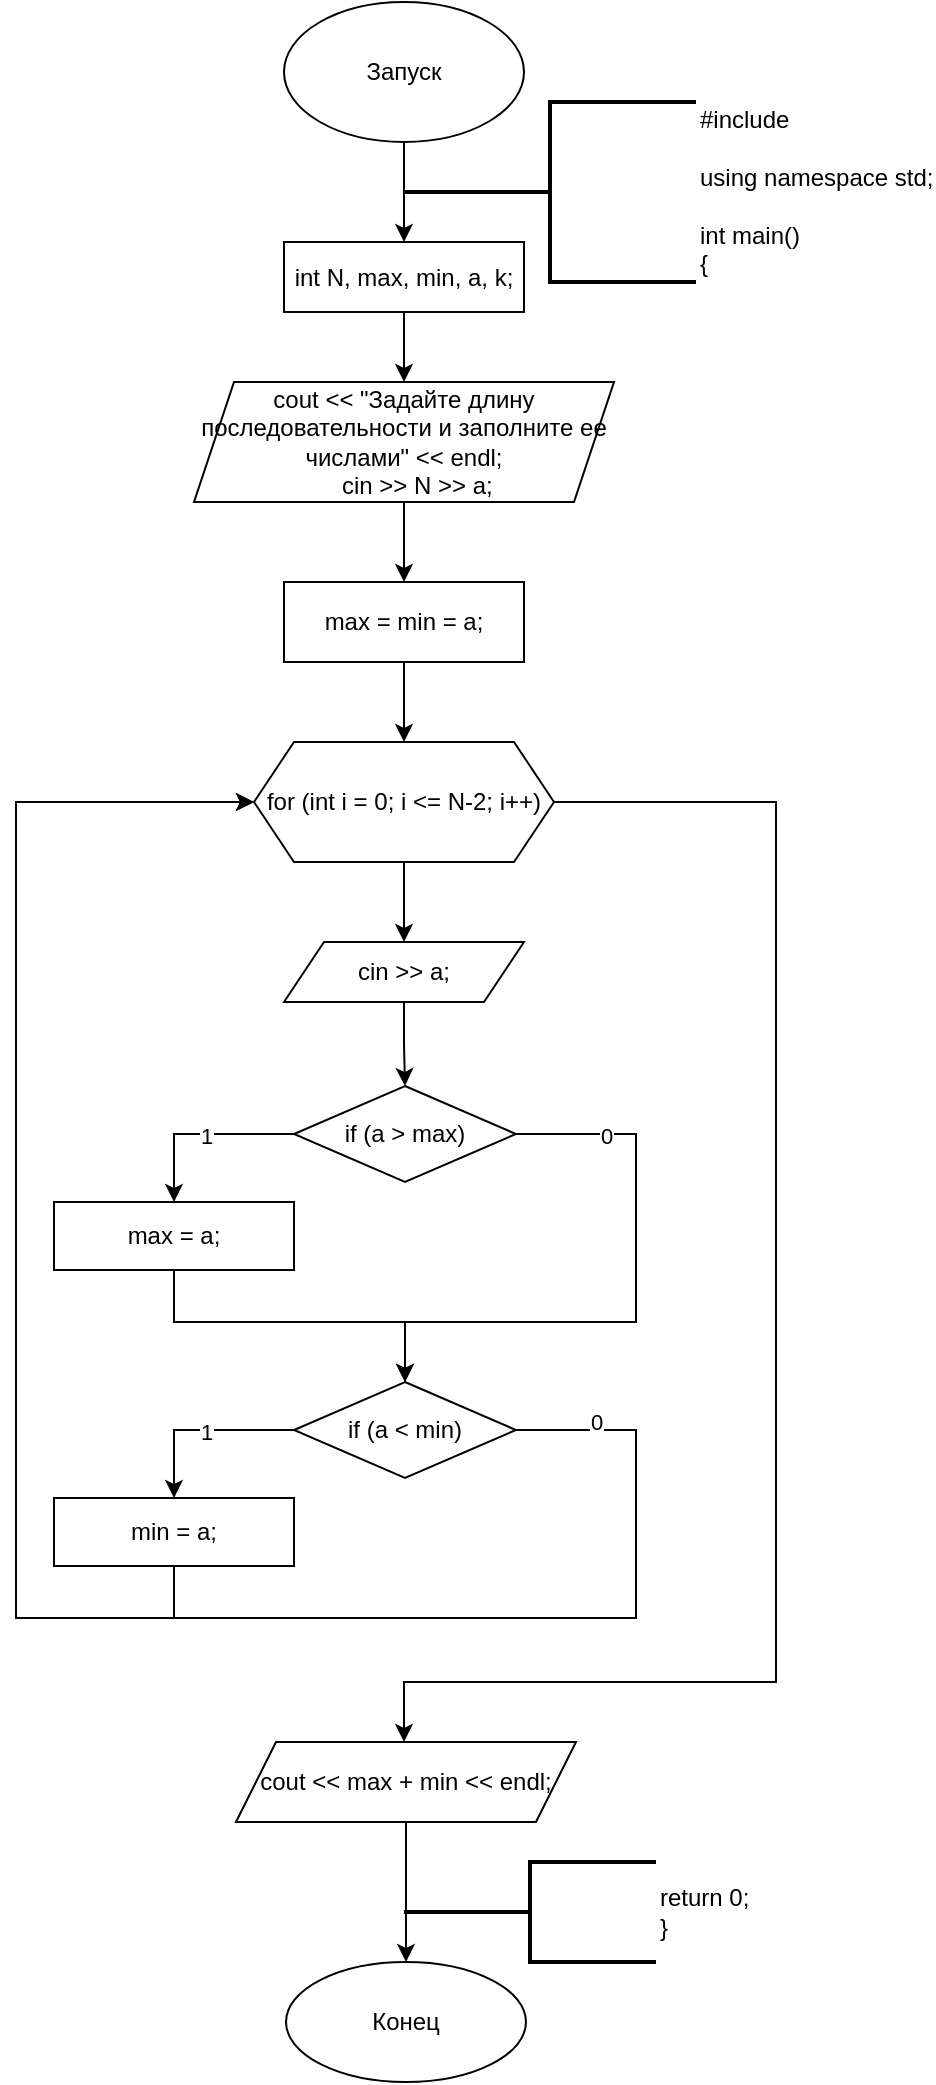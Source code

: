 <mxfile version="16.0.0" type="device"><diagram id="C5RBs43oDa-KdzZeNtuy" name="Page-1"><mxGraphModel dx="1061" dy="615" grid="1" gridSize="10" guides="1" tooltips="1" connect="1" arrows="1" fold="1" page="1" pageScale="1" pageWidth="827" pageHeight="1169" math="0" shadow="0"><root><mxCell id="WIyWlLk6GJQsqaUBKTNV-0"/><mxCell id="WIyWlLk6GJQsqaUBKTNV-1" parent="WIyWlLk6GJQsqaUBKTNV-0"/><mxCell id="OoZ20OrOg8VZuGHtvFxR-2" value="" style="edgeStyle=orthogonalEdgeStyle;rounded=0;orthogonalLoop=1;jettySize=auto;html=1;" edge="1" parent="WIyWlLk6GJQsqaUBKTNV-1" source="OoZ20OrOg8VZuGHtvFxR-0" target="OoZ20OrOg8VZuGHtvFxR-1"><mxGeometry relative="1" as="geometry"/></mxCell><mxCell id="OoZ20OrOg8VZuGHtvFxR-0" value="Запуск" style="ellipse;whiteSpace=wrap;html=1;" vertex="1" parent="WIyWlLk6GJQsqaUBKTNV-1"><mxGeometry x="354" y="10" width="120" height="70" as="geometry"/></mxCell><mxCell id="OoZ20OrOg8VZuGHtvFxR-4" value="" style="edgeStyle=orthogonalEdgeStyle;rounded=0;orthogonalLoop=1;jettySize=auto;html=1;" edge="1" parent="WIyWlLk6GJQsqaUBKTNV-1" source="OoZ20OrOg8VZuGHtvFxR-1" target="OoZ20OrOg8VZuGHtvFxR-3"><mxGeometry relative="1" as="geometry"/></mxCell><mxCell id="OoZ20OrOg8VZuGHtvFxR-1" value="int N, max, min, a, k;" style="whiteSpace=wrap;html=1;" vertex="1" parent="WIyWlLk6GJQsqaUBKTNV-1"><mxGeometry x="354" y="130" width="120" height="35" as="geometry"/></mxCell><mxCell id="OoZ20OrOg8VZuGHtvFxR-6" value="" style="edgeStyle=orthogonalEdgeStyle;rounded=0;orthogonalLoop=1;jettySize=auto;html=1;" edge="1" parent="WIyWlLk6GJQsqaUBKTNV-1" source="OoZ20OrOg8VZuGHtvFxR-3" target="OoZ20OrOg8VZuGHtvFxR-5"><mxGeometry relative="1" as="geometry"/></mxCell><mxCell id="OoZ20OrOg8VZuGHtvFxR-3" value="cout &lt;&lt; &quot;Задайте длину последовательности и заполните ее числами&quot; &lt;&lt; endl;&#10;    cin &gt;&gt; N &gt;&gt; a;" style="shape=parallelogram;perimeter=parallelogramPerimeter;whiteSpace=wrap;html=1;fixedSize=1;" vertex="1" parent="WIyWlLk6GJQsqaUBKTNV-1"><mxGeometry x="309" y="200" width="210" height="60" as="geometry"/></mxCell><mxCell id="OoZ20OrOg8VZuGHtvFxR-8" value="" style="edgeStyle=orthogonalEdgeStyle;rounded=0;orthogonalLoop=1;jettySize=auto;html=1;" edge="1" parent="WIyWlLk6GJQsqaUBKTNV-1" source="OoZ20OrOg8VZuGHtvFxR-5" target="OoZ20OrOg8VZuGHtvFxR-7"><mxGeometry relative="1" as="geometry"/></mxCell><mxCell id="OoZ20OrOg8VZuGHtvFxR-5" value="max = min = a;" style="whiteSpace=wrap;html=1;" vertex="1" parent="WIyWlLk6GJQsqaUBKTNV-1"><mxGeometry x="354" y="300" width="120" height="40" as="geometry"/></mxCell><mxCell id="OoZ20OrOg8VZuGHtvFxR-10" value="" style="edgeStyle=orthogonalEdgeStyle;rounded=0;orthogonalLoop=1;jettySize=auto;html=1;" edge="1" parent="WIyWlLk6GJQsqaUBKTNV-1" source="OoZ20OrOg8VZuGHtvFxR-7" target="OoZ20OrOg8VZuGHtvFxR-9"><mxGeometry relative="1" as="geometry"/></mxCell><mxCell id="OoZ20OrOg8VZuGHtvFxR-34" style="edgeStyle=orthogonalEdgeStyle;rounded=0;orthogonalLoop=1;jettySize=auto;html=1;" edge="1" parent="WIyWlLk6GJQsqaUBKTNV-1" source="OoZ20OrOg8VZuGHtvFxR-7" target="OoZ20OrOg8VZuGHtvFxR-35"><mxGeometry relative="1" as="geometry"><mxPoint x="414" y="880" as="targetPoint"/><Array as="points"><mxPoint x="600" y="410"/><mxPoint x="600" y="850"/><mxPoint x="414" y="850"/></Array></mxGeometry></mxCell><mxCell id="OoZ20OrOg8VZuGHtvFxR-7" value="for (int i = 0; i &lt;= N-2; i++)" style="shape=hexagon;perimeter=hexagonPerimeter2;whiteSpace=wrap;html=1;fixedSize=1;" vertex="1" parent="WIyWlLk6GJQsqaUBKTNV-1"><mxGeometry x="339" y="380" width="150" height="60" as="geometry"/></mxCell><mxCell id="OoZ20OrOg8VZuGHtvFxR-12" value="" style="edgeStyle=orthogonalEdgeStyle;rounded=0;orthogonalLoop=1;jettySize=auto;html=1;" edge="1" parent="WIyWlLk6GJQsqaUBKTNV-1" source="OoZ20OrOg8VZuGHtvFxR-9" target="OoZ20OrOg8VZuGHtvFxR-11"><mxGeometry relative="1" as="geometry"/></mxCell><mxCell id="OoZ20OrOg8VZuGHtvFxR-9" value="cin &gt;&gt; a;" style="shape=parallelogram;perimeter=parallelogramPerimeter;whiteSpace=wrap;html=1;fixedSize=1;" vertex="1" parent="WIyWlLk6GJQsqaUBKTNV-1"><mxGeometry x="354" y="480" width="120" height="30" as="geometry"/></mxCell><mxCell id="OoZ20OrOg8VZuGHtvFxR-14" value="" style="edgeStyle=orthogonalEdgeStyle;rounded=0;orthogonalLoop=1;jettySize=auto;html=1;" edge="1" parent="WIyWlLk6GJQsqaUBKTNV-1" source="OoZ20OrOg8VZuGHtvFxR-11" target="OoZ20OrOg8VZuGHtvFxR-13"><mxGeometry relative="1" as="geometry"><Array as="points"><mxPoint x="299" y="576"/></Array></mxGeometry></mxCell><mxCell id="OoZ20OrOg8VZuGHtvFxR-15" value="1" style="edgeLabel;html=1;align=center;verticalAlign=middle;resizable=0;points=[];" vertex="1" connectable="0" parent="OoZ20OrOg8VZuGHtvFxR-14"><mxGeometry x="-0.051" y="1" relative="1" as="geometry"><mxPoint as="offset"/></mxGeometry></mxCell><mxCell id="OoZ20OrOg8VZuGHtvFxR-16" style="edgeStyle=orthogonalEdgeStyle;rounded=0;orthogonalLoop=1;jettySize=auto;html=1;" edge="1" parent="WIyWlLk6GJQsqaUBKTNV-1" source="OoZ20OrOg8VZuGHtvFxR-11"><mxGeometry relative="1" as="geometry"><mxPoint x="414.5" y="700" as="targetPoint"/><Array as="points"><mxPoint x="530" y="576"/><mxPoint x="530" y="670"/><mxPoint x="415" y="670"/></Array></mxGeometry></mxCell><mxCell id="OoZ20OrOg8VZuGHtvFxR-26" value="0" style="edgeLabel;html=1;align=center;verticalAlign=middle;resizable=0;points=[];" vertex="1" connectable="0" parent="OoZ20OrOg8VZuGHtvFxR-16"><mxGeometry x="-0.7" y="-1" relative="1" as="geometry"><mxPoint as="offset"/></mxGeometry></mxCell><mxCell id="OoZ20OrOg8VZuGHtvFxR-25" style="edgeStyle=orthogonalEdgeStyle;rounded=0;orthogonalLoop=1;jettySize=auto;html=1;exitX=0.5;exitY=1;exitDx=0;exitDy=0;" edge="1" parent="WIyWlLk6GJQsqaUBKTNV-1" source="OoZ20OrOg8VZuGHtvFxR-13"><mxGeometry relative="1" as="geometry"><mxPoint x="414.5" y="700" as="targetPoint"/><Array as="points"><mxPoint x="299" y="670"/><mxPoint x="415" y="670"/></Array></mxGeometry></mxCell><mxCell id="OoZ20OrOg8VZuGHtvFxR-11" value="if (a &gt; max)" style="rhombus;whiteSpace=wrap;html=1;" vertex="1" parent="WIyWlLk6GJQsqaUBKTNV-1"><mxGeometry x="359" y="552" width="111" height="48" as="geometry"/></mxCell><mxCell id="OoZ20OrOg8VZuGHtvFxR-13" value="max = a;" style="whiteSpace=wrap;html=1;" vertex="1" parent="WIyWlLk6GJQsqaUBKTNV-1"><mxGeometry x="239" y="610" width="120" height="34" as="geometry"/></mxCell><mxCell id="OoZ20OrOg8VZuGHtvFxR-27" value="" style="edgeStyle=orthogonalEdgeStyle;rounded=0;orthogonalLoop=1;jettySize=auto;html=1;" edge="1" parent="WIyWlLk6GJQsqaUBKTNV-1" source="OoZ20OrOg8VZuGHtvFxR-32" target="OoZ20OrOg8VZuGHtvFxR-33"><mxGeometry relative="1" as="geometry"><Array as="points"><mxPoint x="299" y="724"/></Array></mxGeometry></mxCell><mxCell id="OoZ20OrOg8VZuGHtvFxR-28" value="1" style="edgeLabel;html=1;align=center;verticalAlign=middle;resizable=0;points=[];" vertex="1" connectable="0" parent="OoZ20OrOg8VZuGHtvFxR-27"><mxGeometry x="-0.051" y="1" relative="1" as="geometry"><mxPoint as="offset"/></mxGeometry></mxCell><mxCell id="OoZ20OrOg8VZuGHtvFxR-29" style="edgeStyle=orthogonalEdgeStyle;rounded=0;orthogonalLoop=1;jettySize=auto;html=1;entryX=0;entryY=0.5;entryDx=0;entryDy=0;" edge="1" parent="WIyWlLk6GJQsqaUBKTNV-1" source="OoZ20OrOg8VZuGHtvFxR-32" target="OoZ20OrOg8VZuGHtvFxR-7"><mxGeometry relative="1" as="geometry"><mxPoint x="300" y="818" as="targetPoint"/><Array as="points"><mxPoint x="530" y="724"/><mxPoint x="530" y="818"/><mxPoint x="220" y="818"/><mxPoint x="220" y="410"/></Array></mxGeometry></mxCell><mxCell id="OoZ20OrOg8VZuGHtvFxR-30" value="0" style="edgeLabel;html=1;align=center;verticalAlign=middle;resizable=0;points=[];" vertex="1" connectable="0" parent="OoZ20OrOg8VZuGHtvFxR-29"><mxGeometry x="-0.7" y="-1" relative="1" as="geometry"><mxPoint x="-19" y="-93" as="offset"/></mxGeometry></mxCell><mxCell id="OoZ20OrOg8VZuGHtvFxR-31" style="edgeStyle=orthogonalEdgeStyle;rounded=0;orthogonalLoop=1;jettySize=auto;html=1;exitX=0.5;exitY=1;exitDx=0;exitDy=0;entryX=0;entryY=0.5;entryDx=0;entryDy=0;" edge="1" parent="WIyWlLk6GJQsqaUBKTNV-1" source="OoZ20OrOg8VZuGHtvFxR-33" target="OoZ20OrOg8VZuGHtvFxR-7"><mxGeometry relative="1" as="geometry"><mxPoint x="414.5" y="848" as="targetPoint"/><Array as="points"><mxPoint x="299" y="818"/><mxPoint x="220" y="818"/><mxPoint x="220" y="410"/></Array></mxGeometry></mxCell><mxCell id="OoZ20OrOg8VZuGHtvFxR-32" value="if (a &amp;lt; min)" style="rhombus;whiteSpace=wrap;html=1;" vertex="1" parent="WIyWlLk6GJQsqaUBKTNV-1"><mxGeometry x="359" y="700" width="111" height="48" as="geometry"/></mxCell><mxCell id="OoZ20OrOg8VZuGHtvFxR-33" value="min = a;" style="whiteSpace=wrap;html=1;" vertex="1" parent="WIyWlLk6GJQsqaUBKTNV-1"><mxGeometry x="239" y="758" width="120" height="34" as="geometry"/></mxCell><mxCell id="OoZ20OrOg8VZuGHtvFxR-37" value="" style="edgeStyle=orthogonalEdgeStyle;rounded=0;orthogonalLoop=1;jettySize=auto;html=1;" edge="1" parent="WIyWlLk6GJQsqaUBKTNV-1" source="OoZ20OrOg8VZuGHtvFxR-35" target="OoZ20OrOg8VZuGHtvFxR-36"><mxGeometry relative="1" as="geometry"/></mxCell><mxCell id="OoZ20OrOg8VZuGHtvFxR-35" value="cout &lt;&lt; max + min &lt;&lt; endl;" style="shape=parallelogram;perimeter=parallelogramPerimeter;whiteSpace=wrap;html=1;fixedSize=1;" vertex="1" parent="WIyWlLk6GJQsqaUBKTNV-1"><mxGeometry x="330" y="880" width="170" height="40" as="geometry"/></mxCell><mxCell id="OoZ20OrOg8VZuGHtvFxR-36" value="Конец" style="ellipse;whiteSpace=wrap;html=1;" vertex="1" parent="WIyWlLk6GJQsqaUBKTNV-1"><mxGeometry x="355" y="990" width="120" height="60" as="geometry"/></mxCell><mxCell id="OoZ20OrOg8VZuGHtvFxR-38" value="return 0;&#10;}" style="strokeWidth=2;html=1;shape=mxgraph.flowchart.annotation_2;align=left;labelPosition=right;pointerEvents=1;" vertex="1" parent="WIyWlLk6GJQsqaUBKTNV-1"><mxGeometry x="414" y="940" width="126" height="50" as="geometry"/></mxCell><mxCell id="OoZ20OrOg8VZuGHtvFxR-39" value="#include &lt;br&gt;&lt;br&gt;using namespace std;&lt;br&gt;&lt;br&gt;int main()&lt;br&gt;{" style="strokeWidth=2;html=1;shape=mxgraph.flowchart.annotation_2;align=left;labelPosition=right;pointerEvents=1;" vertex="1" parent="WIyWlLk6GJQsqaUBKTNV-1"><mxGeometry x="414" y="60" width="146" height="90" as="geometry"/></mxCell></root></mxGraphModel></diagram></mxfile>